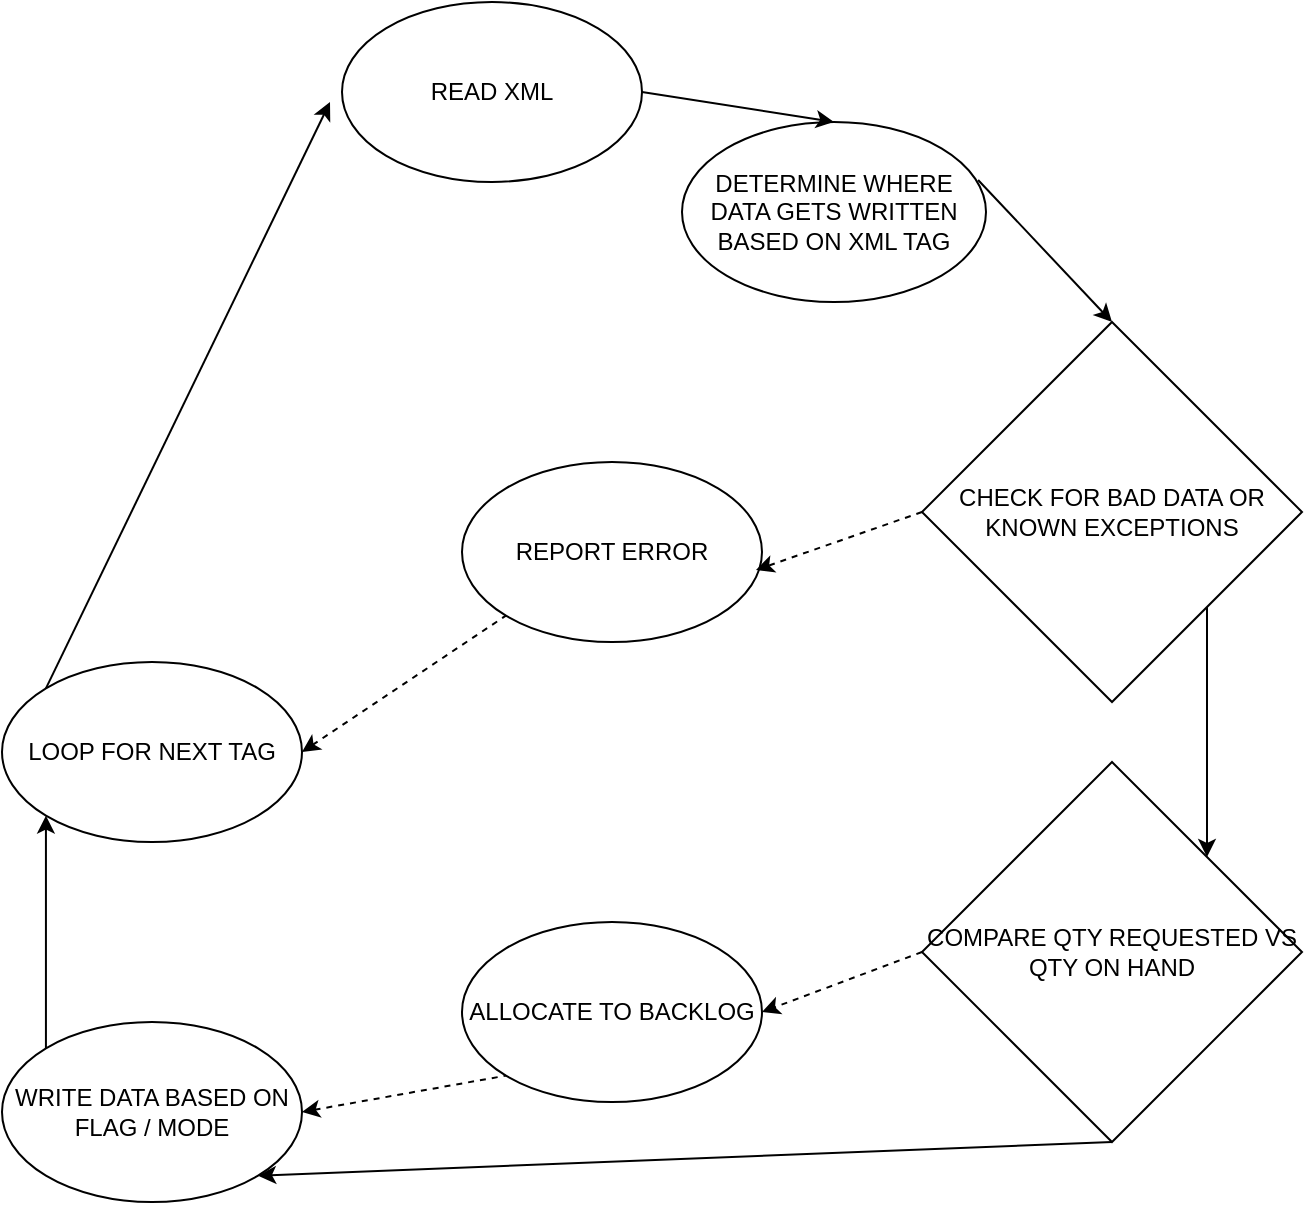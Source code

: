 <mxfile version="24.2.1" type="github">
  <diagram name="Page-1" id="gJuD32REYANUAOO8X32h">
    <mxGraphModel dx="1434" dy="746" grid="1" gridSize="10" guides="1" tooltips="1" connect="1" arrows="1" fold="1" page="1" pageScale="1" pageWidth="850" pageHeight="1100" math="0" shadow="0">
      <root>
        <mxCell id="0" />
        <mxCell id="1" parent="0" />
        <mxCell id="Y8_Mu6E-DmHHrcDuBeY3-2" value="CHECK FOR BAD DATA OR KNOWN EXCEPTIONS" style="rhombus;whiteSpace=wrap;html=1;" parent="1" vertex="1">
          <mxGeometry x="680" y="250" width="190" height="190" as="geometry" />
        </mxCell>
        <mxCell id="fW2glLvARqZ6SqtbHBZz-1" value="READ XML" style="ellipse;whiteSpace=wrap;html=1;" parent="1" vertex="1">
          <mxGeometry x="390" y="90" width="150" height="90" as="geometry" />
        </mxCell>
        <mxCell id="fW2glLvARqZ6SqtbHBZz-2" value="DETERMINE WHERE DATA GETS WRITTEN BASED ON XML TAG" style="ellipse;whiteSpace=wrap;html=1;" parent="1" vertex="1">
          <mxGeometry x="560" y="150" width="152" height="90" as="geometry" />
        </mxCell>
        <mxCell id="fW2glLvARqZ6SqtbHBZz-3" value="WRITE DATA BASED ON FLAG / MODE" style="ellipse;whiteSpace=wrap;html=1;" parent="1" vertex="1">
          <mxGeometry x="220" y="600" width="150" height="90" as="geometry" />
        </mxCell>
        <mxCell id="-qo13ENw_NzGe6boUAz1-2" value="REPORT ERROR" style="ellipse;whiteSpace=wrap;html=1;" vertex="1" parent="1">
          <mxGeometry x="450" y="320" width="150" height="90" as="geometry" />
        </mxCell>
        <mxCell id="-qo13ENw_NzGe6boUAz1-3" value="ALLOCATE TO BACKLOG" style="ellipse;whiteSpace=wrap;html=1;" vertex="1" parent="1">
          <mxGeometry x="450" y="550" width="150" height="90" as="geometry" />
        </mxCell>
        <mxCell id="-qo13ENw_NzGe6boUAz1-4" value="COMPARE QTY REQUESTED VS QTY ON HAND" style="rhombus;whiteSpace=wrap;html=1;" vertex="1" parent="1">
          <mxGeometry x="680" y="470" width="190" height="190" as="geometry" />
        </mxCell>
        <mxCell id="-qo13ENw_NzGe6boUAz1-5" value="LOOP FOR NEXT TAG" style="ellipse;whiteSpace=wrap;html=1;" vertex="1" parent="1">
          <mxGeometry x="220" y="420" width="150" height="90" as="geometry" />
        </mxCell>
        <mxCell id="-qo13ENw_NzGe6boUAz1-6" value="" style="endArrow=classic;dashed=1;html=1;rounded=0;exitX=0;exitY=0.5;exitDx=0;exitDy=0;entryX=0.98;entryY=0.6;entryDx=0;entryDy=0;entryPerimeter=0;endFill=1;" edge="1" parent="1" source="Y8_Mu6E-DmHHrcDuBeY3-2" target="-qo13ENw_NzGe6boUAz1-2">
          <mxGeometry width="50" height="50" relative="1" as="geometry">
            <mxPoint x="510" y="230" as="sourcePoint" />
            <mxPoint x="820" y="410" as="targetPoint" />
          </mxGeometry>
        </mxCell>
        <mxCell id="-qo13ENw_NzGe6boUAz1-7" value="" style="endArrow=classic;dashed=1;html=1;rounded=0;exitX=0;exitY=0.5;exitDx=0;exitDy=0;entryX=1;entryY=0.5;entryDx=0;entryDy=0;endFill=1;" edge="1" parent="1" source="-qo13ENw_NzGe6boUAz1-4" target="-qo13ENw_NzGe6boUAz1-3">
          <mxGeometry width="50" height="50" relative="1" as="geometry">
            <mxPoint x="761" y="415" as="sourcePoint" />
            <mxPoint x="840" y="415" as="targetPoint" />
          </mxGeometry>
        </mxCell>
        <mxCell id="-qo13ENw_NzGe6boUAz1-8" value="" style="endArrow=classic;html=1;rounded=0;exitX=1;exitY=0.5;exitDx=0;exitDy=0;endFill=1;entryX=0.5;entryY=0;entryDx=0;entryDy=0;" edge="1" parent="1" source="fW2glLvARqZ6SqtbHBZz-1" target="fW2glLvARqZ6SqtbHBZz-2">
          <mxGeometry width="50" height="50" relative="1" as="geometry">
            <mxPoint x="400" y="440" as="sourcePoint" />
            <mxPoint x="630" y="140" as="targetPoint" />
          </mxGeometry>
        </mxCell>
        <mxCell id="-qo13ENw_NzGe6boUAz1-9" value="" style="endArrow=classic;html=1;rounded=0;exitX=0.974;exitY=0.322;exitDx=0;exitDy=0;exitPerimeter=0;endFill=1;entryX=0.5;entryY=0;entryDx=0;entryDy=0;" edge="1" parent="1" source="fW2glLvARqZ6SqtbHBZz-2" target="Y8_Mu6E-DmHHrcDuBeY3-2">
          <mxGeometry width="50" height="50" relative="1" as="geometry">
            <mxPoint x="400" y="440" as="sourcePoint" />
            <mxPoint x="780" y="210" as="targetPoint" />
          </mxGeometry>
        </mxCell>
        <mxCell id="-qo13ENw_NzGe6boUAz1-10" value="" style="endArrow=classic;html=1;rounded=0;exitX=1;exitY=1;exitDx=0;exitDy=0;endFill=1;entryX=1;entryY=0;entryDx=0;entryDy=0;" edge="1" parent="1" source="Y8_Mu6E-DmHHrcDuBeY3-2" target="-qo13ENw_NzGe6boUAz1-4">
          <mxGeometry width="50" height="50" relative="1" as="geometry">
            <mxPoint x="748" y="219" as="sourcePoint" />
            <mxPoint x="870" y="550" as="targetPoint" />
          </mxGeometry>
        </mxCell>
        <mxCell id="-qo13ENw_NzGe6boUAz1-11" value="" style="endArrow=none;html=1;rounded=0;entryX=0.5;entryY=1;entryDx=0;entryDy=0;startArrow=classic;startFill=1;exitX=1;exitY=1;exitDx=0;exitDy=0;" edge="1" parent="1" source="fW2glLvARqZ6SqtbHBZz-3" target="-qo13ENw_NzGe6boUAz1-4">
          <mxGeometry width="50" height="50" relative="1" as="geometry">
            <mxPoint x="370" y="680" as="sourcePoint" />
            <mxPoint x="450" y="450" as="targetPoint" />
          </mxGeometry>
        </mxCell>
        <mxCell id="-qo13ENw_NzGe6boUAz1-12" value="" style="endArrow=classic;html=1;rounded=0;exitX=0;exitY=0;exitDx=0;exitDy=0;endFill=1;entryX=0;entryY=1;entryDx=0;entryDy=0;" edge="1" parent="1" source="fW2glLvARqZ6SqtbHBZz-3" target="-qo13ENw_NzGe6boUAz1-5">
          <mxGeometry width="50" height="50" relative="1" as="geometry">
            <mxPoint x="400" y="500" as="sourcePoint" />
            <mxPoint x="192" y="430" as="targetPoint" />
          </mxGeometry>
        </mxCell>
        <mxCell id="-qo13ENw_NzGe6boUAz1-13" value="" style="endArrow=classic;html=1;rounded=0;exitX=0;exitY=0;exitDx=0;exitDy=0;entryX=-0.04;entryY=0.556;entryDx=0;entryDy=0;entryPerimeter=0;" edge="1" parent="1" source="-qo13ENw_NzGe6boUAz1-5" target="fW2glLvARqZ6SqtbHBZz-1">
          <mxGeometry width="50" height="50" relative="1" as="geometry">
            <mxPoint x="400" y="500" as="sourcePoint" />
            <mxPoint x="450" y="450" as="targetPoint" />
          </mxGeometry>
        </mxCell>
        <mxCell id="-qo13ENw_NzGe6boUAz1-14" value="" style="endArrow=none;dashed=1;html=1;strokeWidth=1;rounded=0;exitX=1;exitY=0.5;exitDx=0;exitDy=0;entryX=0;entryY=1;entryDx=0;entryDy=0;startArrow=classic;startFill=1;" edge="1" parent="1" source="-qo13ENw_NzGe6boUAz1-5" target="-qo13ENw_NzGe6boUAz1-2">
          <mxGeometry width="50" height="50" relative="1" as="geometry">
            <mxPoint x="400" y="450" as="sourcePoint" />
            <mxPoint x="450" y="400" as="targetPoint" />
          </mxGeometry>
        </mxCell>
        <mxCell id="-qo13ENw_NzGe6boUAz1-16" value="" style="endArrow=none;dashed=1;html=1;strokeWidth=1;rounded=0;exitX=1;exitY=0.5;exitDx=0;exitDy=0;entryX=0;entryY=1;entryDx=0;entryDy=0;startArrow=classic;startFill=1;" edge="1" parent="1" source="fW2glLvARqZ6SqtbHBZz-3" target="-qo13ENw_NzGe6boUAz1-3">
          <mxGeometry width="50" height="50" relative="1" as="geometry">
            <mxPoint x="380" y="475" as="sourcePoint" />
            <mxPoint x="482" y="407" as="targetPoint" />
          </mxGeometry>
        </mxCell>
      </root>
    </mxGraphModel>
  </diagram>
</mxfile>
